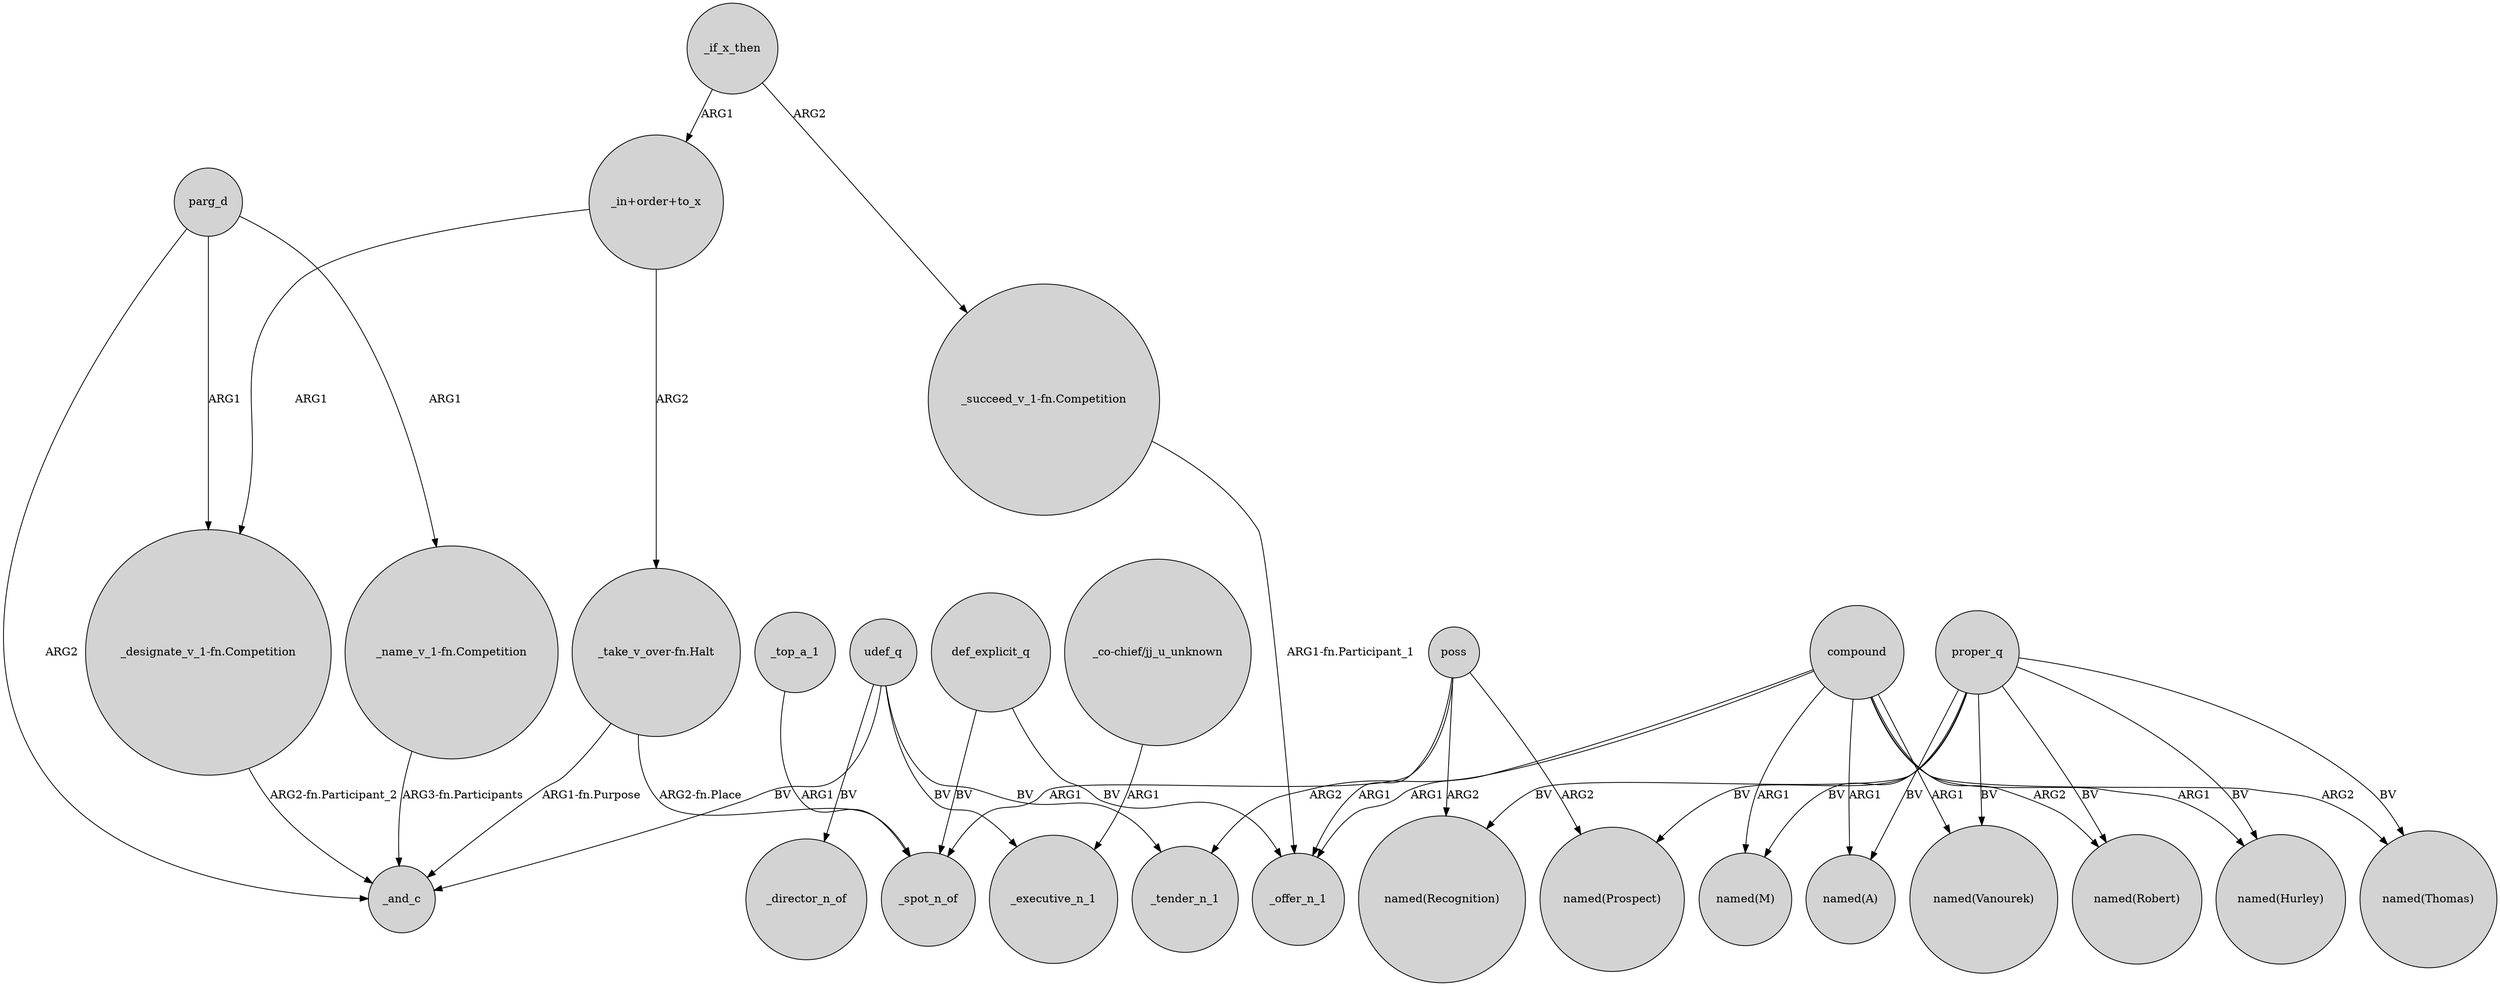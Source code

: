 digraph {
	node [shape=circle style=filled]
	udef_q -> _director_n_of [label=BV]
	"_designate_v_1-fn.Competition" -> _and_c [label="ARG2-fn.Participant_2"]
	poss -> "named(Recognition)" [label=ARG2]
	parg_d -> "_name_v_1-fn.Competition" [label=ARG1]
	"_in+order+to_x" -> "_designate_v_1-fn.Competition" [label=ARG1]
	poss -> _spot_n_of [label=ARG1]
	proper_q -> "named(Thomas)" [label=BV]
	compound -> "named(Hurley)" [label=ARG1]
	"_succeed_v_1-fn.Competition" -> _offer_n_1 [label="ARG1-fn.Participant_1"]
	proper_q -> "named(M)" [label=BV]
	"_in+order+to_x" -> "_take_v_over-fn.Halt" [label=ARG2]
	proper_q -> "named(Recognition)" [label=BV]
	_if_x_then -> "_in+order+to_x" [label=ARG1]
	udef_q -> _and_c [label=BV]
	proper_q -> "named(Prospect)" [label=BV]
	compound -> _offer_n_1 [label=ARG1]
	_if_x_then -> "_succeed_v_1-fn.Competition" [label=ARG2]
	poss -> "named(Prospect)" [label=ARG2]
	poss -> _offer_n_1 [label=ARG1]
	proper_q -> "named(Vanourek)" [label=BV]
	_top_a_1 -> _spot_n_of [label=ARG1]
	udef_q -> _executive_n_1 [label=BV]
	compound -> "named(Vanourek)" [label=ARG1]
	proper_q -> "named(Hurley)" [label=BV]
	def_explicit_q -> _spot_n_of [label=BV]
	udef_q -> _tender_n_1 [label=BV]
	compound -> "named(A)" [label=ARG1]
	compound -> "named(Robert)" [label=ARG2]
	proper_q -> "named(A)" [label=BV]
	compound -> _tender_n_1 [label=ARG2]
	compound -> "named(M)" [label=ARG1]
	"_name_v_1-fn.Competition" -> _and_c [label="ARG3-fn.Participants"]
	def_explicit_q -> _offer_n_1 [label=BV]
	parg_d -> "_designate_v_1-fn.Competition" [label=ARG1]
	parg_d -> _and_c [label=ARG2]
	proper_q -> "named(Robert)" [label=BV]
	compound -> "named(Thomas)" [label=ARG2]
	"_co-chief/jj_u_unknown" -> _executive_n_1 [label=ARG1]
	"_take_v_over-fn.Halt" -> _spot_n_of [label="ARG2-fn.Place"]
	"_take_v_over-fn.Halt" -> _and_c [label="ARG1-fn.Purpose"]
}

